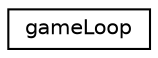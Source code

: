 digraph "Graphical Class Hierarchy"
{
  edge [fontname="Helvetica",fontsize="10",labelfontname="Helvetica",labelfontsize="10"];
  node [fontname="Helvetica",fontsize="10",shape=record];
  rankdir="LR";
  Node1 [label="gameLoop",height=0.2,width=0.4,color="black", fillcolor="white", style="filled",URL="$classgameLoop.html"];
}
